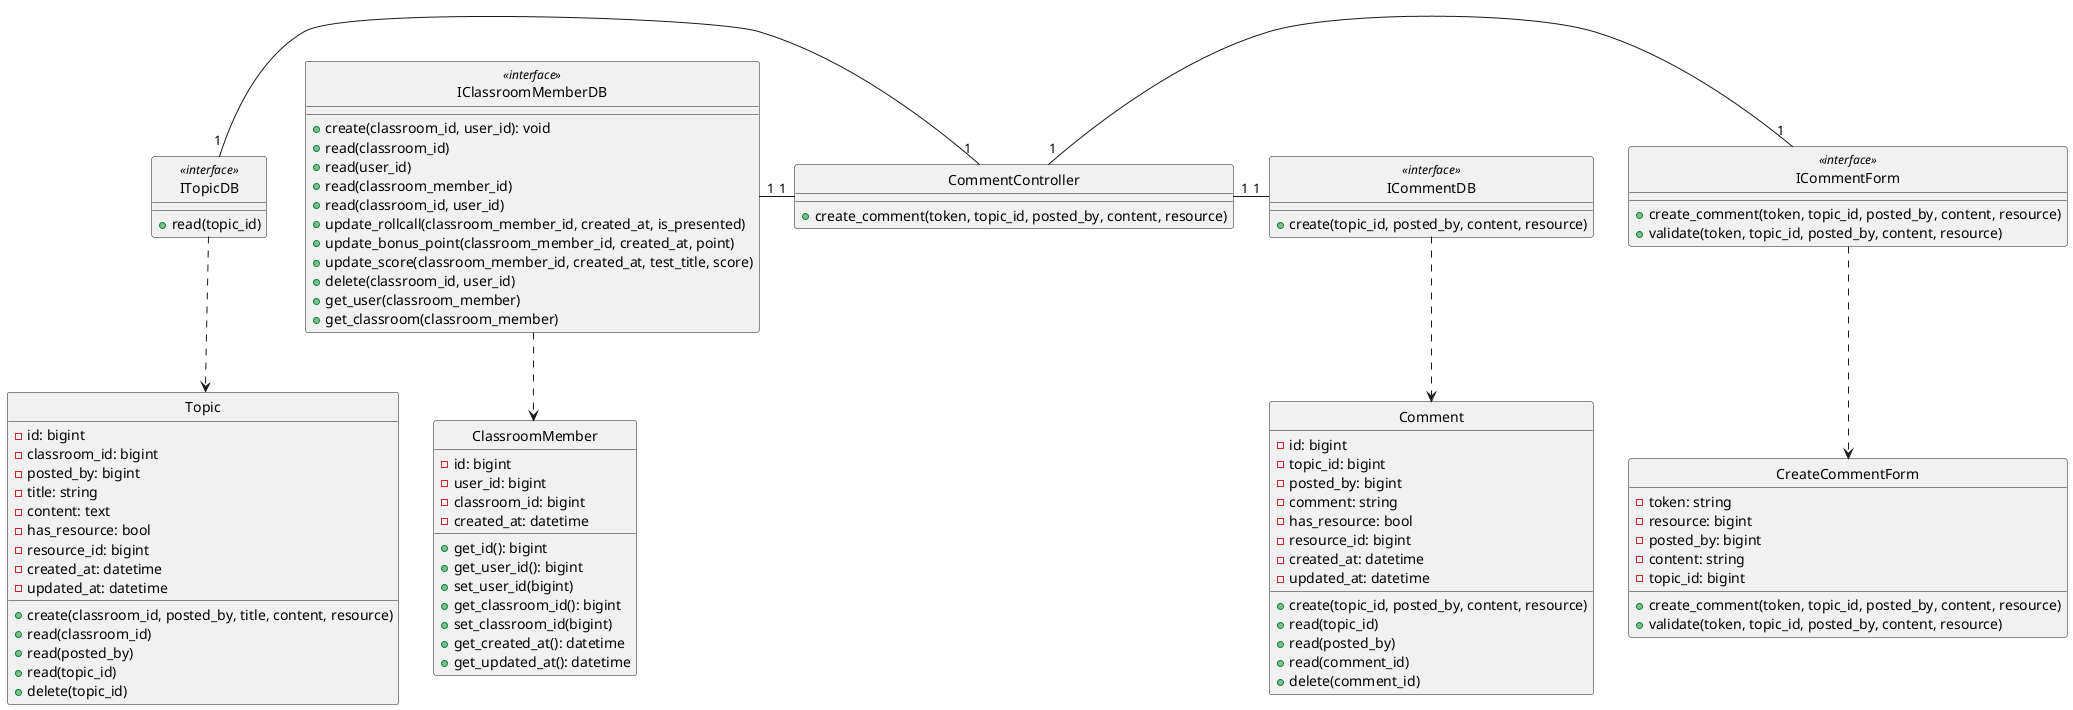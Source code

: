 @startuml createComment

class CreateCommentForm {
    - token: string
    - resource: bigint
    - posted_by: bigint
    - content: string
    - topic_id: bigint

    + create_comment(token, topic_id, posted_by, content, resource)
    + validate(token, topic_id, posted_by, content, resource)
}

class ICommentForm <<interface>> {
    + create_comment(token, topic_id, posted_by, content, resource)
    + validate(token, topic_id, posted_by, content, resource)
}

class CommentController {
    + create_comment(token, topic_id, posted_by, content, resource)
}

class ClassroomMember {
    - id: bigint
    - user_id: bigint
    - classroom_id: bigint
    - created_at: datetime

    + get_id(): bigint
    + get_user_id(): bigint
    + set_user_id(bigint)
    + get_classroom_id(): bigint
    + set_classroom_id(bigint)
    + get_created_at(): datetime
    + get_updated_at(): datetime
}

class IClassroomMemberDB <<interface>> {
    + create(classroom_id, user_id): void
    + read(classroom_id)
    + read(user_id)
    + read(classroom_member_id)
    + read(classroom_id, user_id)
    + update_rollcall(classroom_member_id, created_at, is_presented)
    + update_bonus_point(classroom_member_id, created_at, point)
    + update_score(classroom_member_id, created_at, test_title, score)
    + delete(classroom_id, user_id)
    + get_user(classroom_member)
    + get_classroom(classroom_member)
}


class Topic {
    - id: bigint
    - classroom_id: bigint
    - posted_by: bigint
    - title: string
    - content: text
    - has_resource: bool
    - resource_id: bigint
    - created_at: datetime
    - updated_at: datetime

    + create(classroom_id, posted_by, title, content, resource)
    + read(classroom_id)
    + read(posted_by)
    + read(topic_id)
    + delete(topic_id)
}

class ITopicDB <<interface>> {
    + read(topic_id)
}


class Comment {
    - id: bigint
    - topic_id: bigint
    - posted_by: bigint
    - comment: string
    - has_resource: bool
    - resource_id: bigint
    - created_at: datetime
    - updated_at: datetime

    + create(topic_id, posted_by, content, resource)
    + read(topic_id)
    + read(posted_by)
    + read(comment_id)
    + delete(comment_id)
}

class ICommentDB <<interface>> {
    + create(topic_id, posted_by, content, resource)
}

hide CreateCommentForm circle
hide ICommentForm <<interface>> circle
hide CommentController circle
hide IClassroomMemberDB <<interface>> circle
hide ClassroomMember circle
hide ITopicDB <<interface>> circle
hide Topic circle 
hide ICommentDB <<interface>> circle
hide Comment circle 


ICommentForm .down.> CreateCommentForm
IClassroomMemberDB .down.> ClassroomMember
ITopicDB .down.> Topic
ICommentDB .down.> Comment
ICommentForm "1"-left-"1" CommentController
CommentController "1"-left-"1" IClassroomMemberDB
CommentController "1"-left-"1" ITopicDB
CommentController "1"-right-"1" ICommentDB


@enduml
